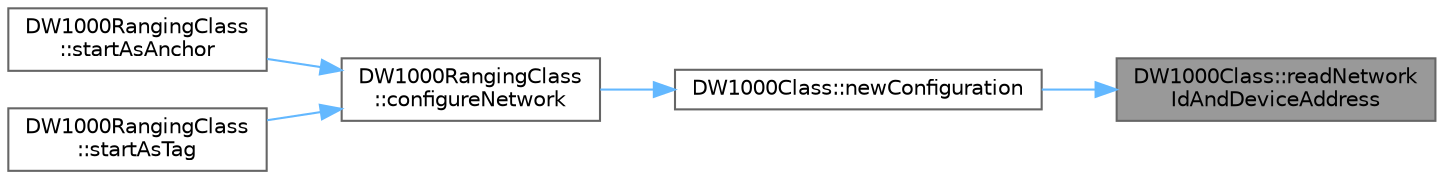 digraph "DW1000Class::readNetworkIdAndDeviceAddress"
{
 // LATEX_PDF_SIZE
  bgcolor="transparent";
  edge [fontname=Helvetica,fontsize=10,labelfontname=Helvetica,labelfontsize=10];
  node [fontname=Helvetica,fontsize=10,shape=box,height=0.2,width=0.4];
  rankdir="RL";
  Node1 [id="Node000001",label="DW1000Class::readNetwork\lIdAndDeviceAddress",height=0.2,width=0.4,color="gray40", fillcolor="grey60", style="filled", fontcolor="black",tooltip=" "];
  Node1 -> Node2 [id="edge5_Node000001_Node000002",dir="back",color="steelblue1",style="solid",tooltip=" "];
  Node2 [id="Node000002",label="DW1000Class::newConfiguration",height=0.2,width=0.4,color="grey40", fillcolor="white", style="filled",URL="$class_d_w1000_class.html#a407b2fff98dab43ed909495a46373468",tooltip=" "];
  Node2 -> Node3 [id="edge6_Node000002_Node000003",dir="back",color="steelblue1",style="solid",tooltip=" "];
  Node3 [id="Node000003",label="DW1000RangingClass\l::configureNetwork",height=0.2,width=0.4,color="grey40", fillcolor="white", style="filled",URL="$class_d_w1000_ranging_class.html#a8d52b5dadd722c169e960a3ccb0850f2",tooltip=" "];
  Node3 -> Node4 [id="edge7_Node000003_Node000004",dir="back",color="steelblue1",style="solid",tooltip=" "];
  Node4 [id="Node000004",label="DW1000RangingClass\l::startAsAnchor",height=0.2,width=0.4,color="grey40", fillcolor="white", style="filled",URL="$class_d_w1000_ranging_class.html#afa94ffdfcd78b53e271b98eb6bad8368",tooltip=" "];
  Node3 -> Node5 [id="edge8_Node000003_Node000005",dir="back",color="steelblue1",style="solid",tooltip=" "];
  Node5 [id="Node000005",label="DW1000RangingClass\l::startAsTag",height=0.2,width=0.4,color="grey40", fillcolor="white", style="filled",URL="$class_d_w1000_ranging_class.html#a9068f9887db35c9e683329bd4bbae684",tooltip=" "];
}
